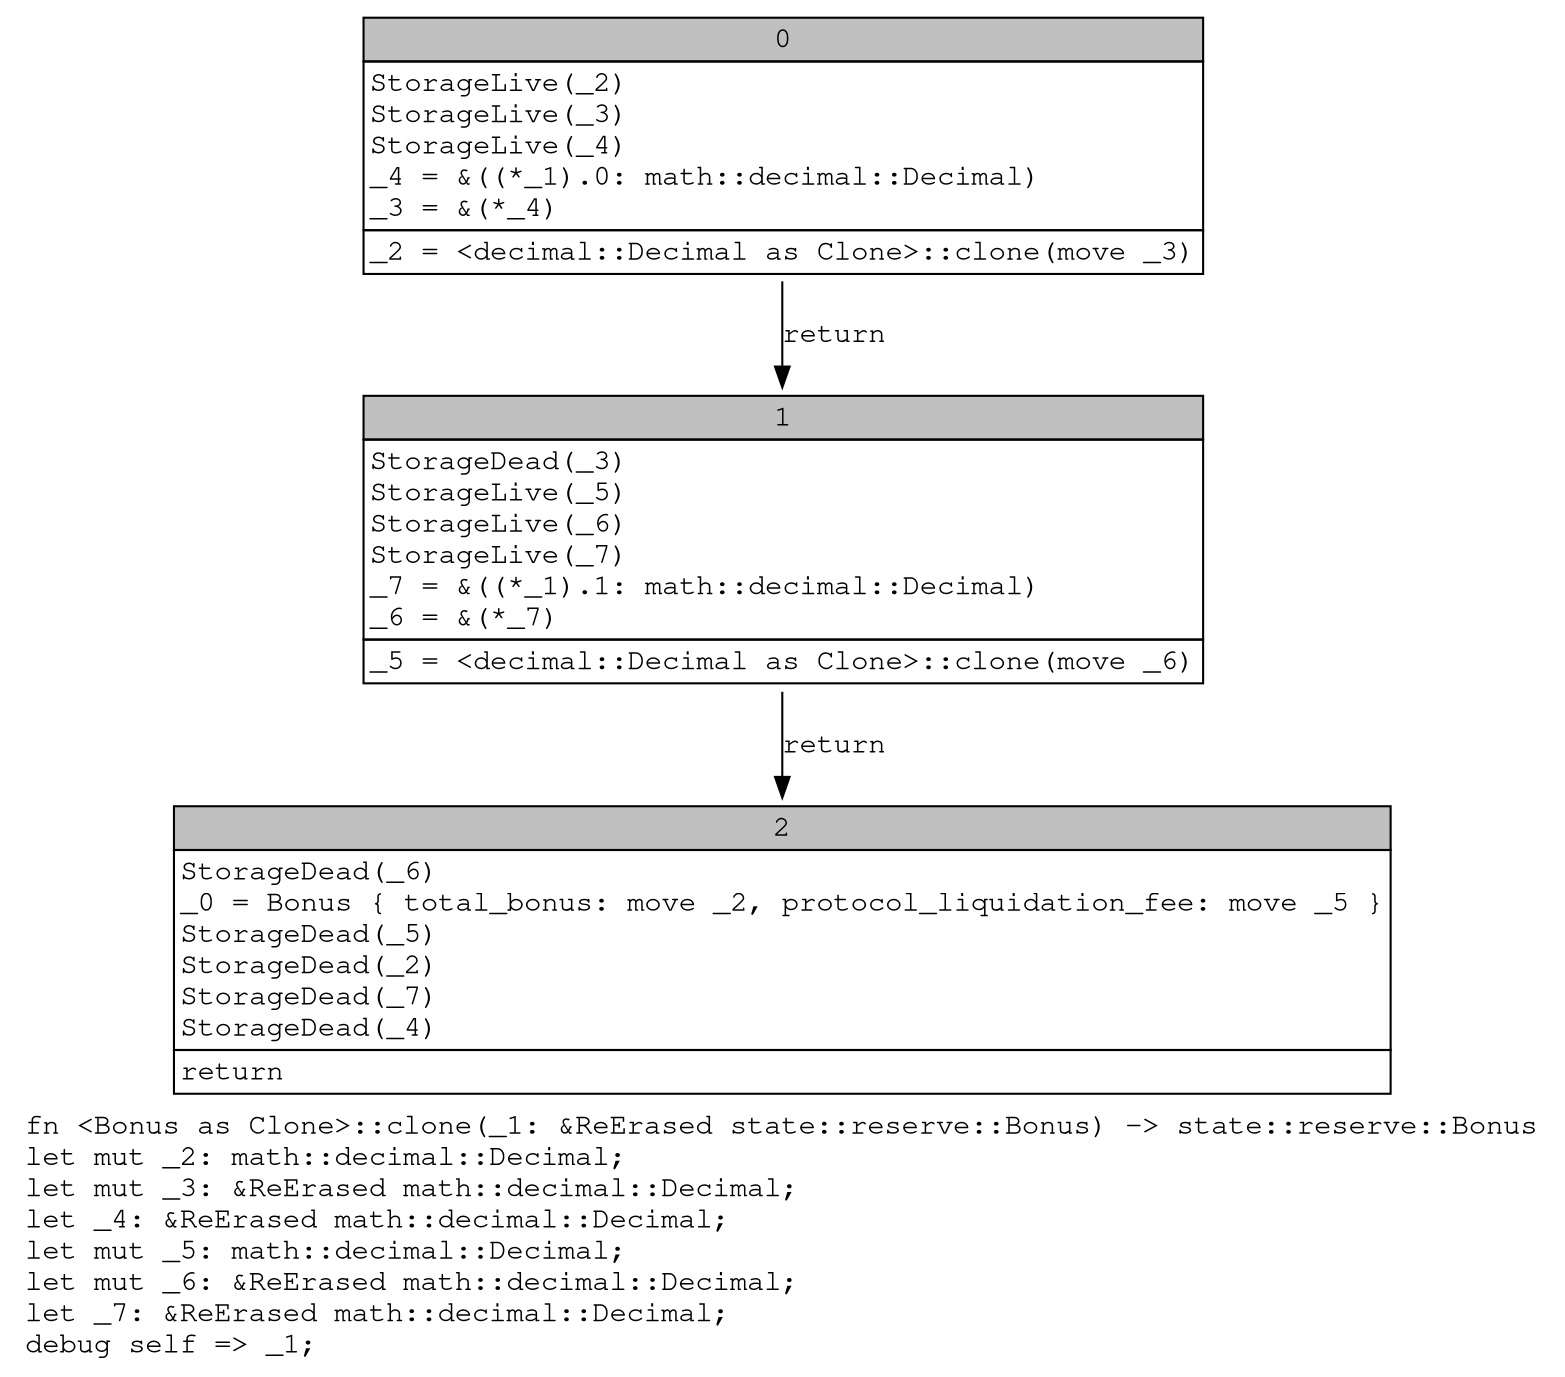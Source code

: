digraph Mir_0_2308 {
    graph [fontname="Courier, monospace"];
    node [fontname="Courier, monospace"];
    edge [fontname="Courier, monospace"];
    label=<fn &lt;Bonus as Clone&gt;::clone(_1: &amp;ReErased state::reserve::Bonus) -&gt; state::reserve::Bonus<br align="left"/>let mut _2: math::decimal::Decimal;<br align="left"/>let mut _3: &amp;ReErased math::decimal::Decimal;<br align="left"/>let _4: &amp;ReErased math::decimal::Decimal;<br align="left"/>let mut _5: math::decimal::Decimal;<br align="left"/>let mut _6: &amp;ReErased math::decimal::Decimal;<br align="left"/>let _7: &amp;ReErased math::decimal::Decimal;<br align="left"/>debug self =&gt; _1;<br align="left"/>>;
    bb0__0_2308 [shape="none", label=<<table border="0" cellborder="1" cellspacing="0"><tr><td bgcolor="gray" align="center" colspan="1">0</td></tr><tr><td align="left" balign="left">StorageLive(_2)<br/>StorageLive(_3)<br/>StorageLive(_4)<br/>_4 = &amp;((*_1).0: math::decimal::Decimal)<br/>_3 = &amp;(*_4)<br/></td></tr><tr><td align="left">_2 = &lt;decimal::Decimal as Clone&gt;::clone(move _3)</td></tr></table>>];
    bb1__0_2308 [shape="none", label=<<table border="0" cellborder="1" cellspacing="0"><tr><td bgcolor="gray" align="center" colspan="1">1</td></tr><tr><td align="left" balign="left">StorageDead(_3)<br/>StorageLive(_5)<br/>StorageLive(_6)<br/>StorageLive(_7)<br/>_7 = &amp;((*_1).1: math::decimal::Decimal)<br/>_6 = &amp;(*_7)<br/></td></tr><tr><td align="left">_5 = &lt;decimal::Decimal as Clone&gt;::clone(move _6)</td></tr></table>>];
    bb2__0_2308 [shape="none", label=<<table border="0" cellborder="1" cellspacing="0"><tr><td bgcolor="gray" align="center" colspan="1">2</td></tr><tr><td align="left" balign="left">StorageDead(_6)<br/>_0 = Bonus { total_bonus: move _2, protocol_liquidation_fee: move _5 }<br/>StorageDead(_5)<br/>StorageDead(_2)<br/>StorageDead(_7)<br/>StorageDead(_4)<br/></td></tr><tr><td align="left">return</td></tr></table>>];
    bb0__0_2308 -> bb1__0_2308 [label="return"];
    bb1__0_2308 -> bb2__0_2308 [label="return"];
}
